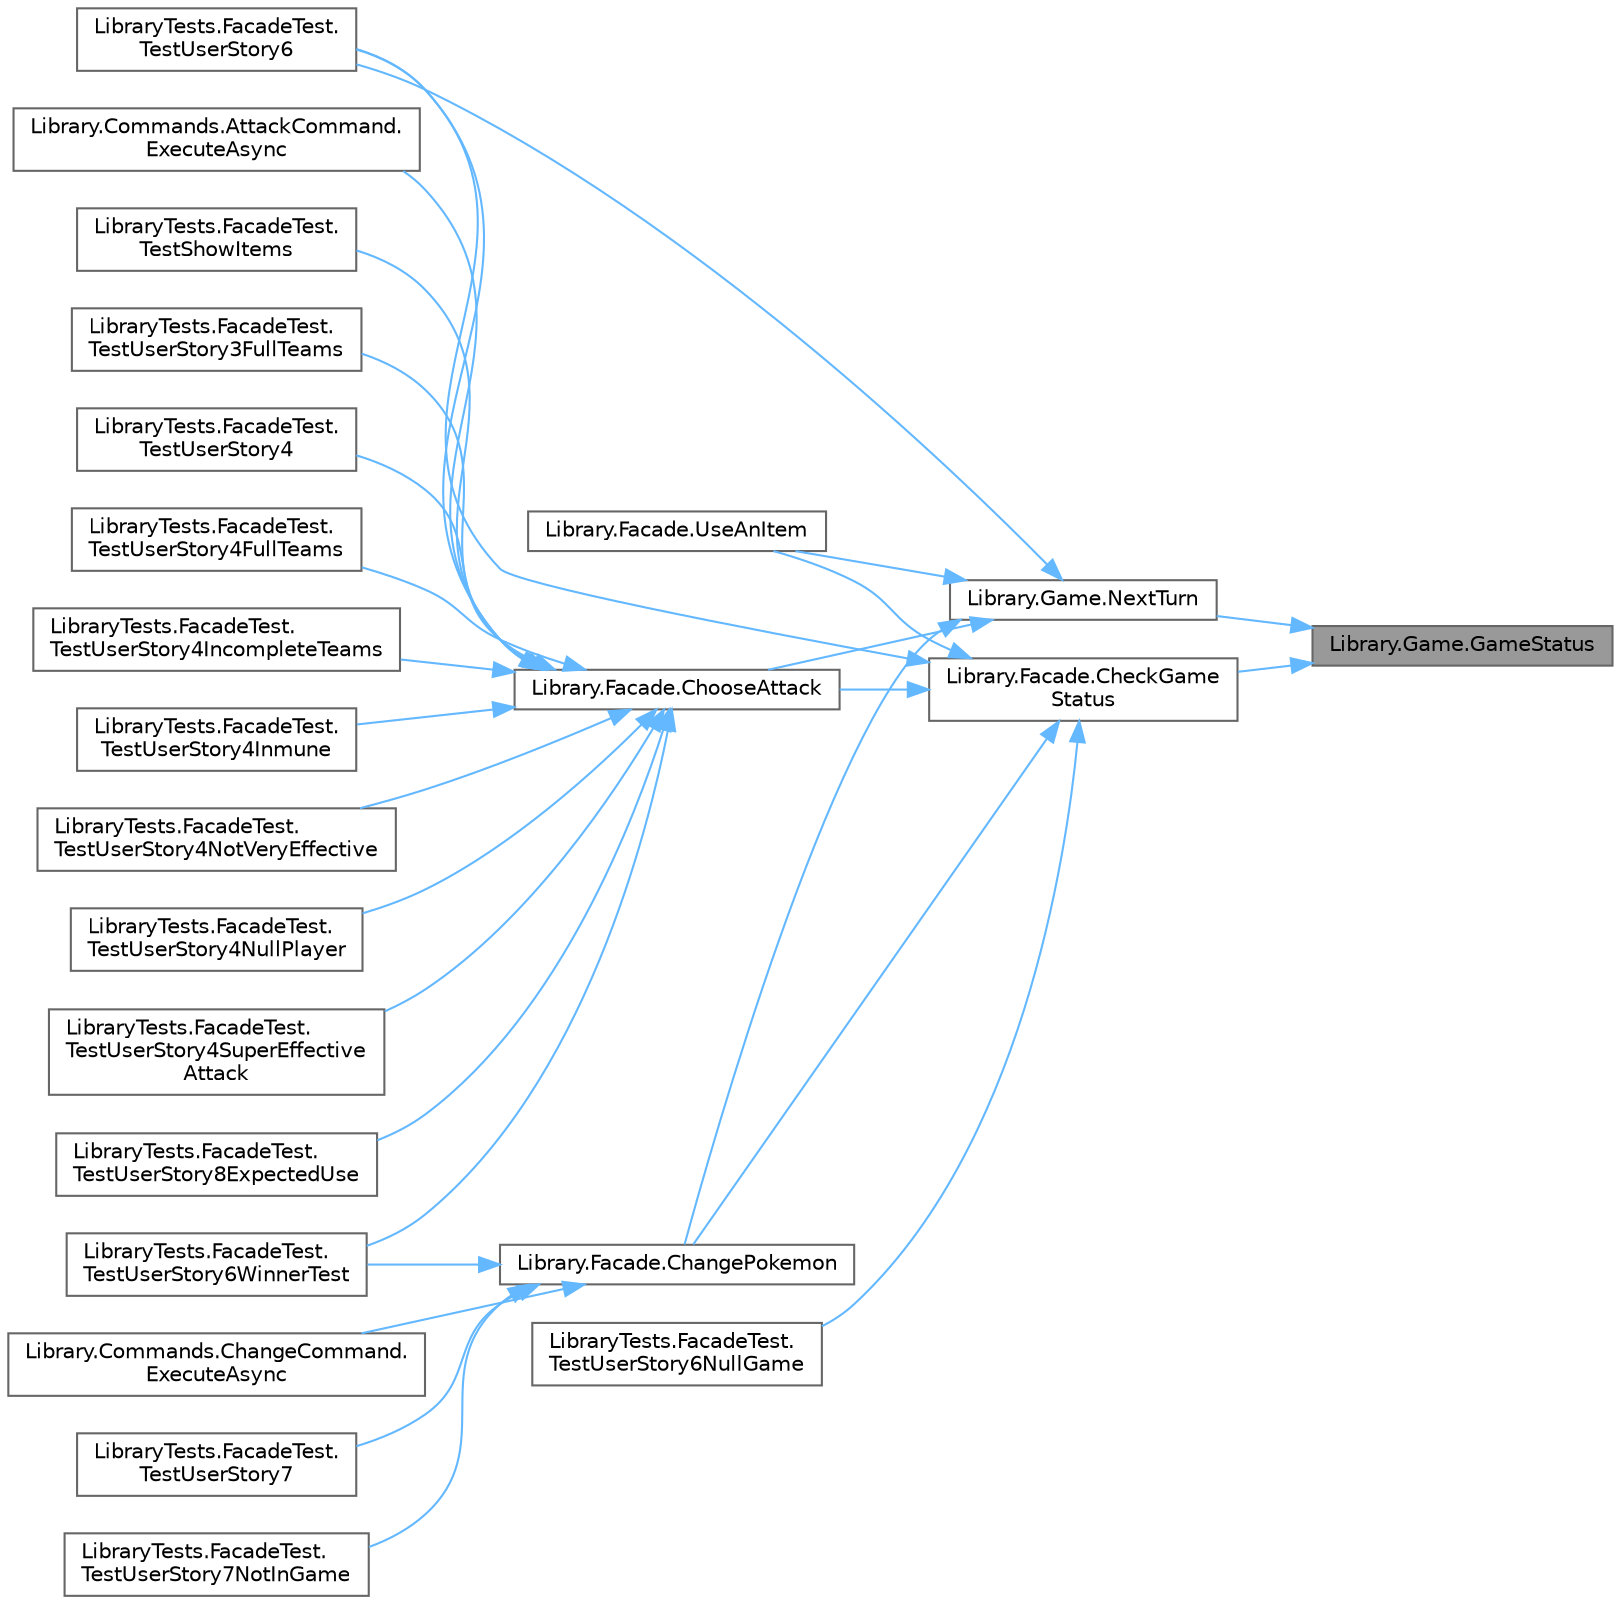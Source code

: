 digraph "Library.Game.GameStatus"
{
 // INTERACTIVE_SVG=YES
 // LATEX_PDF_SIZE
  bgcolor="transparent";
  edge [fontname=Helvetica,fontsize=10,labelfontname=Helvetica,labelfontsize=10];
  node [fontname=Helvetica,fontsize=10,shape=box,height=0.2,width=0.4];
  rankdir="RL";
  Node1 [id="Node000001",label="Library.Game.GameStatus",height=0.2,width=0.4,color="gray40", fillcolor="grey60", style="filled", fontcolor="black",tooltip="Verifica si el juego sigue en curso evaluando el nivel de vida de cada Pokemon para ambos jugadores."];
  Node1 -> Node2 [id="edge1_Node000001_Node000002",dir="back",color="steelblue1",style="solid",tooltip=" "];
  Node2 [id="Node000002",label="Library.Facade.CheckGame\lStatus",height=0.2,width=0.4,color="grey40", fillcolor="white", style="filled",URL="$classLibrary_1_1Facade.html#a26ddb0a7ae0b909f2ded88a249a58aaa",tooltip="Historia de usuario 6: Comprueba el estado de una partida y determina si continúa o hay un ganador."];
  Node2 -> Node3 [id="edge2_Node000002_Node000003",dir="back",color="steelblue1",style="solid",tooltip=" "];
  Node3 [id="Node000003",label="Library.Facade.ChangePokemon",height=0.2,width=0.4,color="grey40", fillcolor="white", style="filled",URL="$classLibrary_1_1Facade.html#a8997a21e19d2a44cd060422768dfbddd",tooltip="Historia de usuario 7: Permite a un jugador activo cambiar su Pokemon actual durante su turno en una ..."];
  Node3 -> Node4 [id="edge3_Node000003_Node000004",dir="back",color="steelblue1",style="solid",tooltip=" "];
  Node4 [id="Node000004",label="Library.Commands.ChangeCommand.\lExecuteAsync",height=0.2,width=0.4,color="grey40", fillcolor="white", style="filled",URL="$classLibrary_1_1Commands_1_1ChangeCommand.html#a7fa738b2d7cc6f9c0aac78740e7be862",tooltip="Envía a la fachada un mensaje con el nombre del Pokemon que el jugador seleccionó para ser su nuevo P..."];
  Node3 -> Node5 [id="edge4_Node000003_Node000005",dir="back",color="steelblue1",style="solid",tooltip=" "];
  Node5 [id="Node000005",label="LibraryTests.FacadeTest.\lTestUserStory6WinnerTest",height=0.2,width=0.4,color="grey40", fillcolor="white", style="filled",URL="$classLibraryTests_1_1FacadeTest.html#aa848dbd02da950df82e2147a6a284abb",tooltip="Verifica que se muestre un mensaje indicando."];
  Node3 -> Node6 [id="edge5_Node000003_Node000006",dir="back",color="steelblue1",style="solid",tooltip=" "];
  Node6 [id="Node000006",label="LibraryTests.FacadeTest.\lTestUserStory7",height=0.2,width=0.4,color="grey40", fillcolor="white", style="filled",URL="$classLibraryTests_1_1FacadeTest.html#aadc312a366fe3e403d4e63671454031c",tooltip="Test de la historia de usuario 7."];
  Node3 -> Node7 [id="edge6_Node000003_Node000007",dir="back",color="steelblue1",style="solid",tooltip=" "];
  Node7 [id="Node000007",label="LibraryTests.FacadeTest.\lTestUserStory7NotInGame",height=0.2,width=0.4,color="grey40", fillcolor="white", style="filled",URL="$classLibraryTests_1_1FacadeTest.html#add57cb11e369fb7a1488cb5a855a0dda",tooltip="Verifica que se muestra un mensaje de error si un jugador intenta cambiar su Pokemon activo sin estar..."];
  Node2 -> Node8 [id="edge7_Node000002_Node000008",dir="back",color="steelblue1",style="solid",tooltip=" "];
  Node8 [id="Node000008",label="Library.Facade.ChooseAttack",height=0.2,width=0.4,color="grey40", fillcolor="white", style="filled",URL="$classLibrary_1_1Facade.html#a654944afb774828780427cef30687c84",tooltip="Historia de usuario 4: Permite a un jugador elegir y ejecutar un ataque durante su turno en una parti..."];
  Node8 -> Node9 [id="edge8_Node000008_Node000009",dir="back",color="steelblue1",style="solid",tooltip=" "];
  Node9 [id="Node000009",label="Library.Commands.AttackCommand.\lExecuteAsync",height=0.2,width=0.4,color="grey40", fillcolor="white", style="filled",URL="$classLibrary_1_1Commands_1_1AttackCommand.html#a348884af05a12f00e675e4438bb6b0ee",tooltip="Envía a la fachada un mensaje con el ataque a utilizar."];
  Node8 -> Node10 [id="edge9_Node000008_Node000010",dir="back",color="steelblue1",style="solid",tooltip=" "];
  Node10 [id="Node000010",label="LibraryTests.FacadeTest.\lTestShowItems",height=0.2,width=0.4,color="grey40", fillcolor="white", style="filled",URL="$classLibraryTests_1_1FacadeTest.html#a90456bb6f0c4f16501499eefaa327dfd",tooltip="Verifica que los items disponibles de un jugador se muestren correctamente."];
  Node8 -> Node11 [id="edge10_Node000008_Node000011",dir="back",color="steelblue1",style="solid",tooltip=" "];
  Node11 [id="Node000011",label="LibraryTests.FacadeTest.\lTestUserStory3FullTeams",height=0.2,width=0.4,color="grey40", fillcolor="white", style="filled",URL="$classLibraryTests_1_1FacadeTest.html#aac6a0d41eb91460778db5af54f63130b",tooltip="Verifica que cuando ambos jugadores tienen equipos completos, se puede muestrar el HP de los Pokemon ..."];
  Node8 -> Node12 [id="edge11_Node000008_Node000012",dir="back",color="steelblue1",style="solid",tooltip=" "];
  Node12 [id="Node000012",label="LibraryTests.FacadeTest.\lTestUserStory4",height=0.2,width=0.4,color="grey40", fillcolor="white", style="filled",URL="$classLibraryTests_1_1FacadeTest.html#a2fe51ecedbe3ba492916233594b36d73",tooltip="Test de la historia de usuario 4."];
  Node8 -> Node13 [id="edge12_Node000008_Node000013",dir="back",color="steelblue1",style="solid",tooltip=" "];
  Node13 [id="Node000013",label="LibraryTests.FacadeTest.\lTestUserStory4FullTeams",height=0.2,width=0.4,color="grey40", fillcolor="white", style="filled",URL="$classLibraryTests_1_1FacadeTest.html#a7b3d6724741172801da3d1894f315940",tooltip="Verifica que un jugador puede realizar un ataque solo si es el jugador activo y si el ataque existe e..."];
  Node8 -> Node14 [id="edge13_Node000008_Node000014",dir="back",color="steelblue1",style="solid",tooltip=" "];
  Node14 [id="Node000014",label="LibraryTests.FacadeTest.\lTestUserStory4IncompleteTeams",height=0.2,width=0.4,color="grey40", fillcolor="white", style="filled",URL="$classLibraryTests_1_1FacadeTest.html#a270a6bd92ed46ac82aa45ad06ad24107",tooltip="Verifica que si alguno de los jugadores no tiene su equipo completo, no pueden realizarse ataques."];
  Node8 -> Node15 [id="edge14_Node000008_Node000015",dir="back",color="steelblue1",style="solid",tooltip=" "];
  Node15 [id="Node000015",label="LibraryTests.FacadeTest.\lTestUserStory4Inmune",height=0.2,width=0.4,color="grey40", fillcolor="white", style="filled",URL="$classLibraryTests_1_1FacadeTest.html#ac8d1246dbc158a1b08a951d64b6b3452",tooltip="Verifica que se puede realizar daño en base a las efectividades."];
  Node8 -> Node16 [id="edge15_Node000008_Node000016",dir="back",color="steelblue1",style="solid",tooltip=" "];
  Node16 [id="Node000016",label="LibraryTests.FacadeTest.\lTestUserStory4NotVeryEffective",height=0.2,width=0.4,color="grey40", fillcolor="white", style="filled",URL="$classLibraryTests_1_1FacadeTest.html#a547153a9aa7c2ec004d557adad2453ca",tooltip="Verifica que se puede realizar daño en base a las efectividades."];
  Node8 -> Node17 [id="edge16_Node000008_Node000017",dir="back",color="steelblue1",style="solid",tooltip=" "];
  Node17 [id="Node000017",label="LibraryTests.FacadeTest.\lTestUserStory4NullPlayer",height=0.2,width=0.4,color="grey40", fillcolor="white", style="filled",URL="$classLibraryTests_1_1FacadeTest.html#a38ba04a79d940e3bad2c742b6243734e",tooltip="Verifica que un jugador no puede realizar un ataque si no está en una partida."];
  Node8 -> Node18 [id="edge17_Node000008_Node000018",dir="back",color="steelblue1",style="solid",tooltip=" "];
  Node18 [id="Node000018",label="LibraryTests.FacadeTest.\lTestUserStory4SuperEffective\lAttack",height=0.2,width=0.4,color="grey40", fillcolor="white", style="filled",URL="$classLibraryTests_1_1FacadeTest.html#af5515ac555b36a2ca31956045c2692a8",tooltip="Verifica que se puede realizar daño en base a las efectividades."];
  Node8 -> Node19 [id="edge18_Node000008_Node000019",dir="back",color="steelblue1",style="solid",tooltip=" "];
  Node19 [id="Node000019",label="LibraryTests.FacadeTest.\lTestUserStory6",height=0.2,width=0.4,color="grey40", fillcolor="white", style="filled",URL="$classLibraryTests_1_1FacadeTest.html#a35433150a75ceba9bed321a7c37c8e9a",tooltip="Test de la historia de usuario 6."];
  Node8 -> Node5 [id="edge19_Node000008_Node000005",dir="back",color="steelblue1",style="solid",tooltip=" "];
  Node8 -> Node20 [id="edge20_Node000008_Node000020",dir="back",color="steelblue1",style="solid",tooltip=" "];
  Node20 [id="Node000020",label="LibraryTests.FacadeTest.\lTestUserStory8ExpectedUse",height=0.2,width=0.4,color="grey40", fillcolor="white", style="filled",URL="$classLibraryTests_1_1FacadeTest.html#aac6e7e8d73bf8f1303e20064465bb8e1",tooltip="Verifica que el jugador activo pueda usar un item correctamente."];
  Node2 -> Node19 [id="edge21_Node000002_Node000019",dir="back",color="steelblue1",style="solid",tooltip=" "];
  Node2 -> Node21 [id="edge22_Node000002_Node000021",dir="back",color="steelblue1",style="solid",tooltip=" "];
  Node21 [id="Node000021",label="LibraryTests.FacadeTest.\lTestUserStory6NullGame",height=0.2,width=0.4,color="grey40", fillcolor="white", style="filled",URL="$classLibraryTests_1_1FacadeTest.html#a449e40612f3960914c79b6196b20196c",tooltip="Verifica que se muestra un mensaje de error al corroborar el estado de una partida si la misma no se ..."];
  Node2 -> Node22 [id="edge23_Node000002_Node000022",dir="back",color="steelblue1",style="solid",tooltip=" "];
  Node22 [id="Node000022",label="Library.Facade.UseAnItem",height=0.2,width=0.4,color="grey40", fillcolor="white", style="filled",URL="$classLibrary_1_1Facade.html#ac824fa926ae85650e174fad4cd2a738d",tooltip="Historia de usuario 8 Permite a un jugador usar un item en un Pokemon."];
  Node1 -> Node23 [id="edge24_Node000001_Node000023",dir="back",color="steelblue1",style="solid",tooltip=" "];
  Node23 [id="Node000023",label="Library.Game.NextTurn",height=0.2,width=0.4,color="grey40", fillcolor="white", style="filled",URL="$classLibrary_1_1Game.html#a25e0e9d427c0b038062ad00141a493f7",tooltip="Avanza al siguiente turno del juego. Actualiza el contador de turnos, reduce el cooldown de los ataqu..."];
  Node23 -> Node3 [id="edge25_Node000023_Node000003",dir="back",color="steelblue1",style="solid",tooltip=" "];
  Node23 -> Node8 [id="edge26_Node000023_Node000008",dir="back",color="steelblue1",style="solid",tooltip=" "];
  Node23 -> Node19 [id="edge27_Node000023_Node000019",dir="back",color="steelblue1",style="solid",tooltip=" "];
  Node23 -> Node22 [id="edge28_Node000023_Node000022",dir="back",color="steelblue1",style="solid",tooltip=" "];
}
